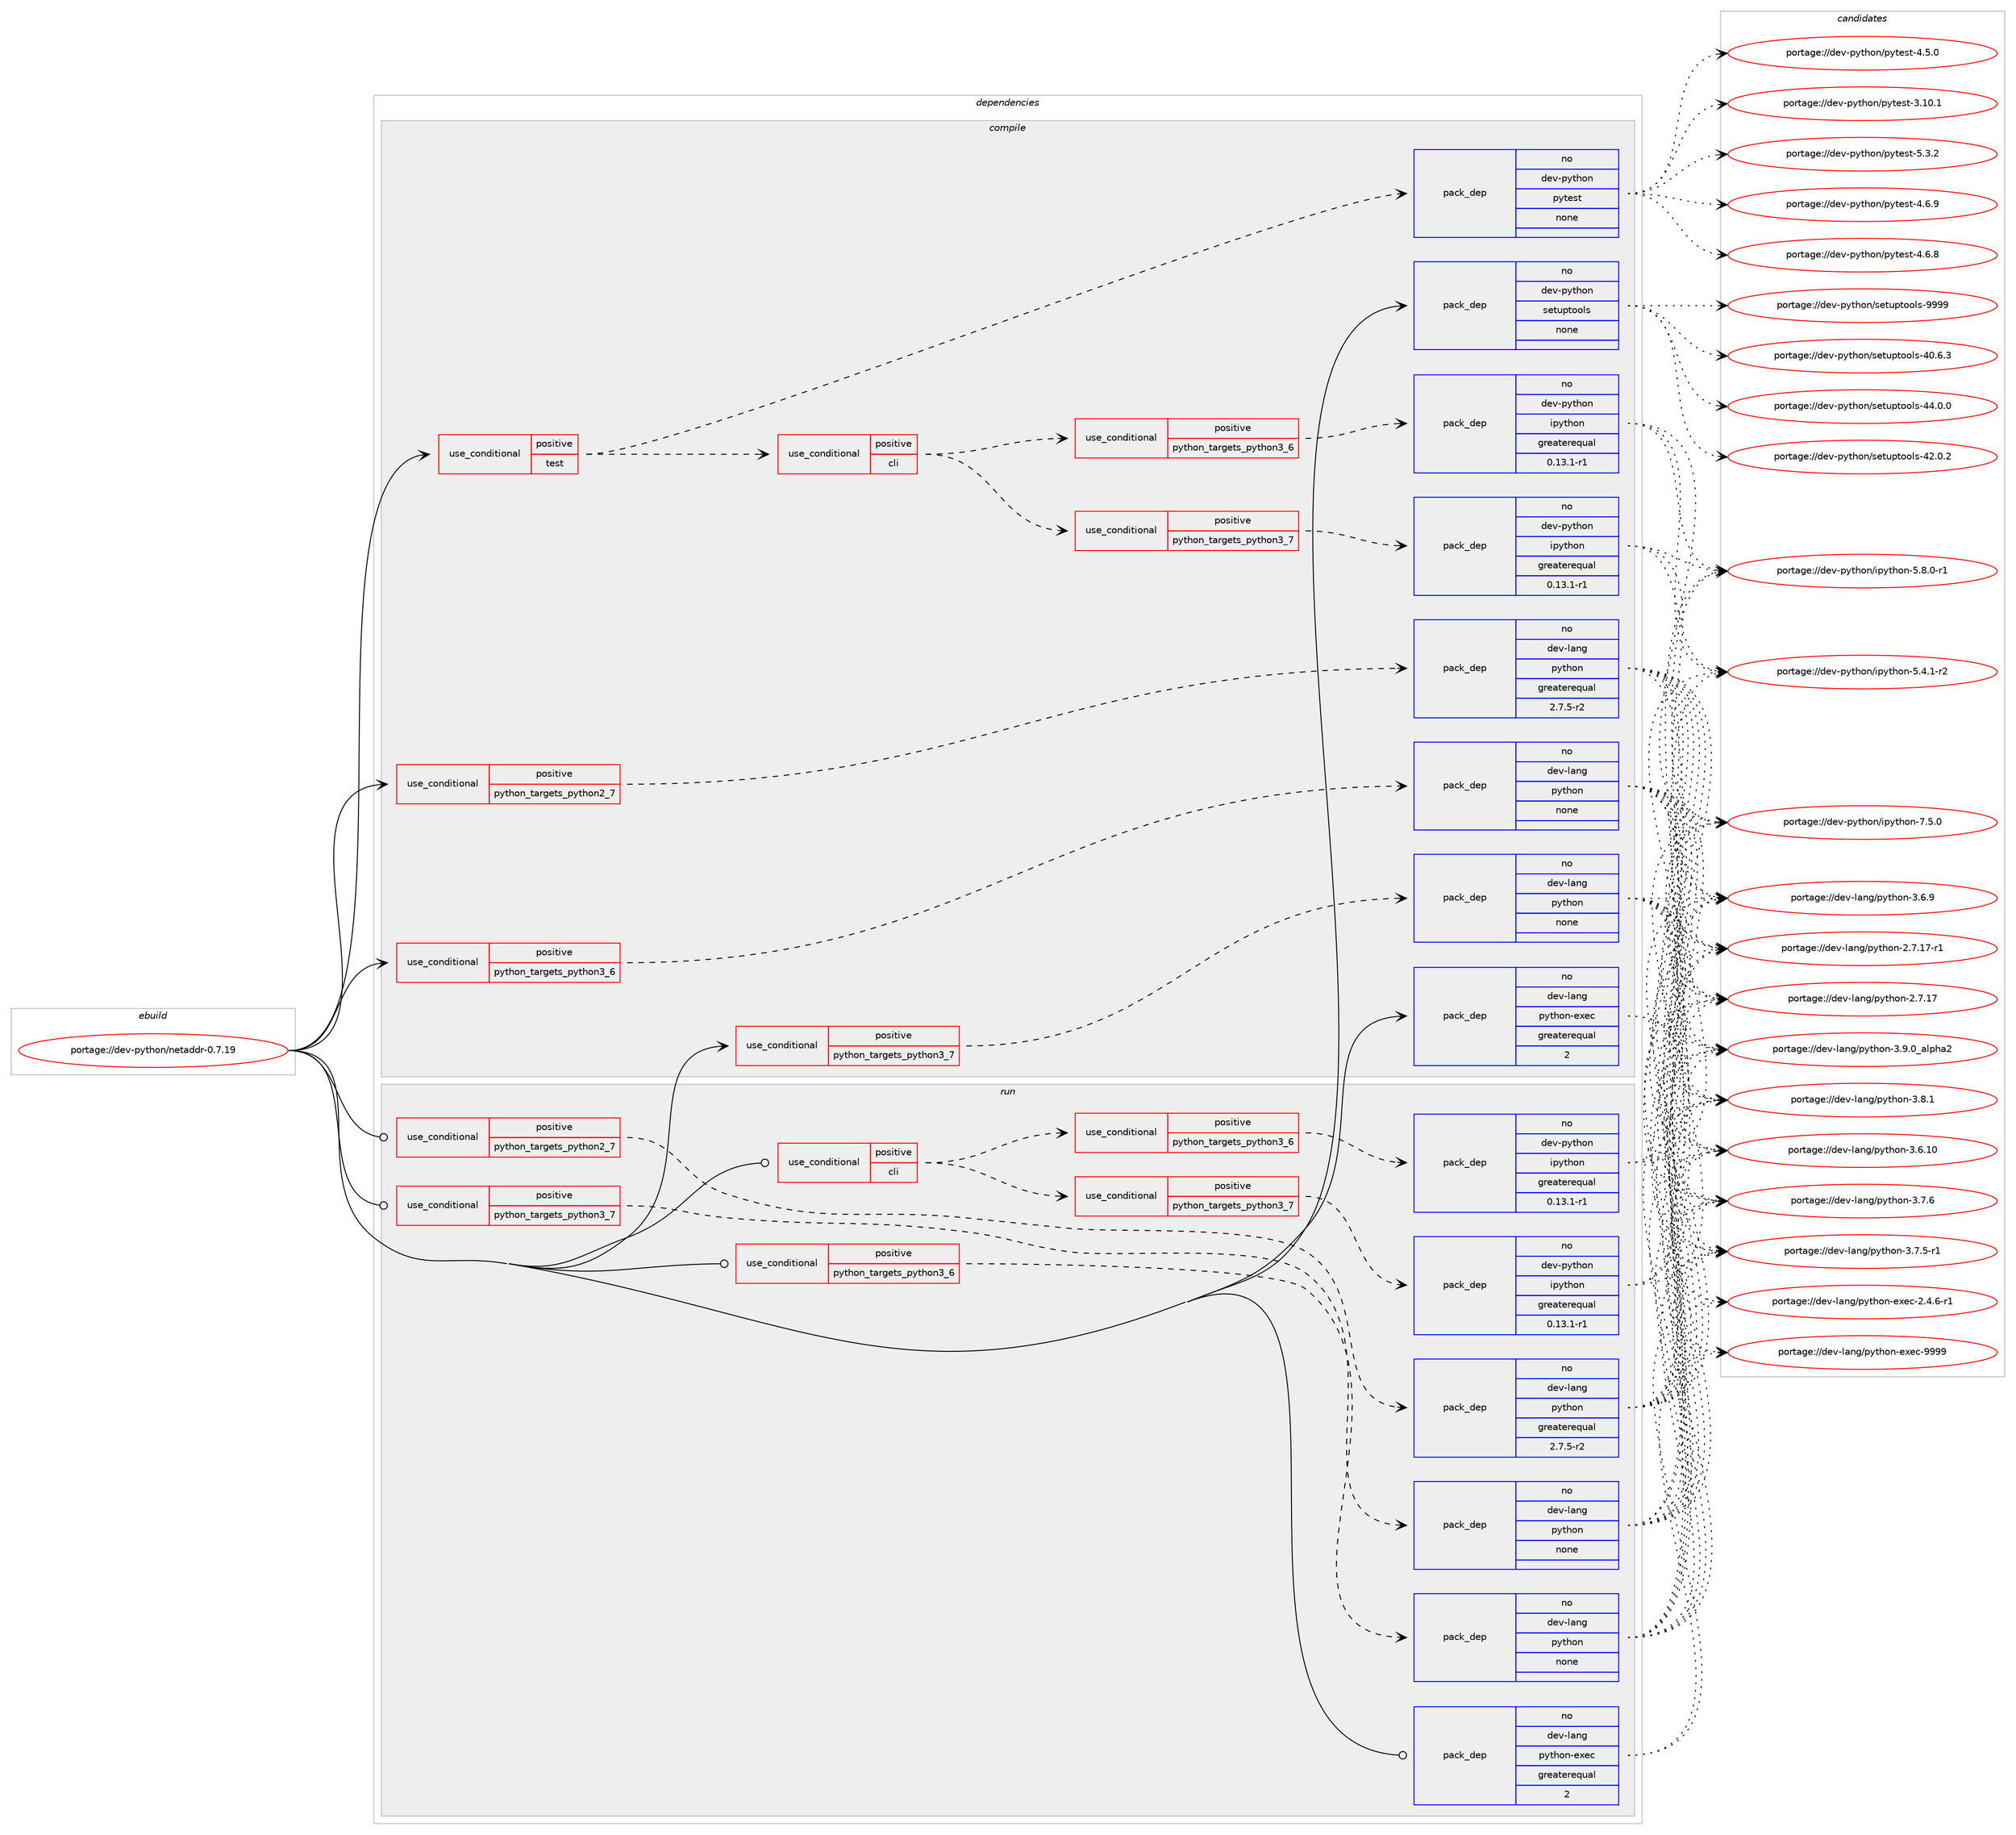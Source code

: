 digraph prolog {

# *************
# Graph options
# *************

newrank=true;
concentrate=true;
compound=true;
graph [rankdir=LR,fontname=Helvetica,fontsize=10,ranksep=1.5];#, ranksep=2.5, nodesep=0.2];
edge  [arrowhead=vee];
node  [fontname=Helvetica,fontsize=10];

# **********
# The ebuild
# **********

subgraph cluster_leftcol {
color=gray;
rank=same;
label=<<i>ebuild</i>>;
id [label="portage://dev-python/netaddr-0.7.19", color=red, width=4, href="../dev-python/netaddr-0.7.19.svg"];
}

# ****************
# The dependencies
# ****************

subgraph cluster_midcol {
color=gray;
label=<<i>dependencies</i>>;
subgraph cluster_compile {
fillcolor="#eeeeee";
style=filled;
label=<<i>compile</i>>;
subgraph cond112407 {
dependency448703 [label=<<TABLE BORDER="0" CELLBORDER="1" CELLSPACING="0" CELLPADDING="4"><TR><TD ROWSPAN="3" CELLPADDING="10">use_conditional</TD></TR><TR><TD>positive</TD></TR><TR><TD>python_targets_python2_7</TD></TR></TABLE>>, shape=none, color=red];
subgraph pack331316 {
dependency448704 [label=<<TABLE BORDER="0" CELLBORDER="1" CELLSPACING="0" CELLPADDING="4" WIDTH="220"><TR><TD ROWSPAN="6" CELLPADDING="30">pack_dep</TD></TR><TR><TD WIDTH="110">no</TD></TR><TR><TD>dev-lang</TD></TR><TR><TD>python</TD></TR><TR><TD>greaterequal</TD></TR><TR><TD>2.7.5-r2</TD></TR></TABLE>>, shape=none, color=blue];
}
dependency448703:e -> dependency448704:w [weight=20,style="dashed",arrowhead="vee"];
}
id:e -> dependency448703:w [weight=20,style="solid",arrowhead="vee"];
subgraph cond112408 {
dependency448705 [label=<<TABLE BORDER="0" CELLBORDER="1" CELLSPACING="0" CELLPADDING="4"><TR><TD ROWSPAN="3" CELLPADDING="10">use_conditional</TD></TR><TR><TD>positive</TD></TR><TR><TD>python_targets_python3_6</TD></TR></TABLE>>, shape=none, color=red];
subgraph pack331317 {
dependency448706 [label=<<TABLE BORDER="0" CELLBORDER="1" CELLSPACING="0" CELLPADDING="4" WIDTH="220"><TR><TD ROWSPAN="6" CELLPADDING="30">pack_dep</TD></TR><TR><TD WIDTH="110">no</TD></TR><TR><TD>dev-lang</TD></TR><TR><TD>python</TD></TR><TR><TD>none</TD></TR><TR><TD></TD></TR></TABLE>>, shape=none, color=blue];
}
dependency448705:e -> dependency448706:w [weight=20,style="dashed",arrowhead="vee"];
}
id:e -> dependency448705:w [weight=20,style="solid",arrowhead="vee"];
subgraph cond112409 {
dependency448707 [label=<<TABLE BORDER="0" CELLBORDER="1" CELLSPACING="0" CELLPADDING="4"><TR><TD ROWSPAN="3" CELLPADDING="10">use_conditional</TD></TR><TR><TD>positive</TD></TR><TR><TD>python_targets_python3_7</TD></TR></TABLE>>, shape=none, color=red];
subgraph pack331318 {
dependency448708 [label=<<TABLE BORDER="0" CELLBORDER="1" CELLSPACING="0" CELLPADDING="4" WIDTH="220"><TR><TD ROWSPAN="6" CELLPADDING="30">pack_dep</TD></TR><TR><TD WIDTH="110">no</TD></TR><TR><TD>dev-lang</TD></TR><TR><TD>python</TD></TR><TR><TD>none</TD></TR><TR><TD></TD></TR></TABLE>>, shape=none, color=blue];
}
dependency448707:e -> dependency448708:w [weight=20,style="dashed",arrowhead="vee"];
}
id:e -> dependency448707:w [weight=20,style="solid",arrowhead="vee"];
subgraph cond112410 {
dependency448709 [label=<<TABLE BORDER="0" CELLBORDER="1" CELLSPACING="0" CELLPADDING="4"><TR><TD ROWSPAN="3" CELLPADDING="10">use_conditional</TD></TR><TR><TD>positive</TD></TR><TR><TD>test</TD></TR></TABLE>>, shape=none, color=red];
subgraph pack331319 {
dependency448710 [label=<<TABLE BORDER="0" CELLBORDER="1" CELLSPACING="0" CELLPADDING="4" WIDTH="220"><TR><TD ROWSPAN="6" CELLPADDING="30">pack_dep</TD></TR><TR><TD WIDTH="110">no</TD></TR><TR><TD>dev-python</TD></TR><TR><TD>pytest</TD></TR><TR><TD>none</TD></TR><TR><TD></TD></TR></TABLE>>, shape=none, color=blue];
}
dependency448709:e -> dependency448710:w [weight=20,style="dashed",arrowhead="vee"];
subgraph cond112411 {
dependency448711 [label=<<TABLE BORDER="0" CELLBORDER="1" CELLSPACING="0" CELLPADDING="4"><TR><TD ROWSPAN="3" CELLPADDING="10">use_conditional</TD></TR><TR><TD>positive</TD></TR><TR><TD>cli</TD></TR></TABLE>>, shape=none, color=red];
subgraph cond112412 {
dependency448712 [label=<<TABLE BORDER="0" CELLBORDER="1" CELLSPACING="0" CELLPADDING="4"><TR><TD ROWSPAN="3" CELLPADDING="10">use_conditional</TD></TR><TR><TD>positive</TD></TR><TR><TD>python_targets_python3_6</TD></TR></TABLE>>, shape=none, color=red];
subgraph pack331320 {
dependency448713 [label=<<TABLE BORDER="0" CELLBORDER="1" CELLSPACING="0" CELLPADDING="4" WIDTH="220"><TR><TD ROWSPAN="6" CELLPADDING="30">pack_dep</TD></TR><TR><TD WIDTH="110">no</TD></TR><TR><TD>dev-python</TD></TR><TR><TD>ipython</TD></TR><TR><TD>greaterequal</TD></TR><TR><TD>0.13.1-r1</TD></TR></TABLE>>, shape=none, color=blue];
}
dependency448712:e -> dependency448713:w [weight=20,style="dashed",arrowhead="vee"];
}
dependency448711:e -> dependency448712:w [weight=20,style="dashed",arrowhead="vee"];
subgraph cond112413 {
dependency448714 [label=<<TABLE BORDER="0" CELLBORDER="1" CELLSPACING="0" CELLPADDING="4"><TR><TD ROWSPAN="3" CELLPADDING="10">use_conditional</TD></TR><TR><TD>positive</TD></TR><TR><TD>python_targets_python3_7</TD></TR></TABLE>>, shape=none, color=red];
subgraph pack331321 {
dependency448715 [label=<<TABLE BORDER="0" CELLBORDER="1" CELLSPACING="0" CELLPADDING="4" WIDTH="220"><TR><TD ROWSPAN="6" CELLPADDING="30">pack_dep</TD></TR><TR><TD WIDTH="110">no</TD></TR><TR><TD>dev-python</TD></TR><TR><TD>ipython</TD></TR><TR><TD>greaterequal</TD></TR><TR><TD>0.13.1-r1</TD></TR></TABLE>>, shape=none, color=blue];
}
dependency448714:e -> dependency448715:w [weight=20,style="dashed",arrowhead="vee"];
}
dependency448711:e -> dependency448714:w [weight=20,style="dashed",arrowhead="vee"];
}
dependency448709:e -> dependency448711:w [weight=20,style="dashed",arrowhead="vee"];
}
id:e -> dependency448709:w [weight=20,style="solid",arrowhead="vee"];
subgraph pack331322 {
dependency448716 [label=<<TABLE BORDER="0" CELLBORDER="1" CELLSPACING="0" CELLPADDING="4" WIDTH="220"><TR><TD ROWSPAN="6" CELLPADDING="30">pack_dep</TD></TR><TR><TD WIDTH="110">no</TD></TR><TR><TD>dev-lang</TD></TR><TR><TD>python-exec</TD></TR><TR><TD>greaterequal</TD></TR><TR><TD>2</TD></TR></TABLE>>, shape=none, color=blue];
}
id:e -> dependency448716:w [weight=20,style="solid",arrowhead="vee"];
subgraph pack331323 {
dependency448717 [label=<<TABLE BORDER="0" CELLBORDER="1" CELLSPACING="0" CELLPADDING="4" WIDTH="220"><TR><TD ROWSPAN="6" CELLPADDING="30">pack_dep</TD></TR><TR><TD WIDTH="110">no</TD></TR><TR><TD>dev-python</TD></TR><TR><TD>setuptools</TD></TR><TR><TD>none</TD></TR><TR><TD></TD></TR></TABLE>>, shape=none, color=blue];
}
id:e -> dependency448717:w [weight=20,style="solid",arrowhead="vee"];
}
subgraph cluster_compileandrun {
fillcolor="#eeeeee";
style=filled;
label=<<i>compile and run</i>>;
}
subgraph cluster_run {
fillcolor="#eeeeee";
style=filled;
label=<<i>run</i>>;
subgraph cond112414 {
dependency448718 [label=<<TABLE BORDER="0" CELLBORDER="1" CELLSPACING="0" CELLPADDING="4"><TR><TD ROWSPAN="3" CELLPADDING="10">use_conditional</TD></TR><TR><TD>positive</TD></TR><TR><TD>cli</TD></TR></TABLE>>, shape=none, color=red];
subgraph cond112415 {
dependency448719 [label=<<TABLE BORDER="0" CELLBORDER="1" CELLSPACING="0" CELLPADDING="4"><TR><TD ROWSPAN="3" CELLPADDING="10">use_conditional</TD></TR><TR><TD>positive</TD></TR><TR><TD>python_targets_python3_6</TD></TR></TABLE>>, shape=none, color=red];
subgraph pack331324 {
dependency448720 [label=<<TABLE BORDER="0" CELLBORDER="1" CELLSPACING="0" CELLPADDING="4" WIDTH="220"><TR><TD ROWSPAN="6" CELLPADDING="30">pack_dep</TD></TR><TR><TD WIDTH="110">no</TD></TR><TR><TD>dev-python</TD></TR><TR><TD>ipython</TD></TR><TR><TD>greaterequal</TD></TR><TR><TD>0.13.1-r1</TD></TR></TABLE>>, shape=none, color=blue];
}
dependency448719:e -> dependency448720:w [weight=20,style="dashed",arrowhead="vee"];
}
dependency448718:e -> dependency448719:w [weight=20,style="dashed",arrowhead="vee"];
subgraph cond112416 {
dependency448721 [label=<<TABLE BORDER="0" CELLBORDER="1" CELLSPACING="0" CELLPADDING="4"><TR><TD ROWSPAN="3" CELLPADDING="10">use_conditional</TD></TR><TR><TD>positive</TD></TR><TR><TD>python_targets_python3_7</TD></TR></TABLE>>, shape=none, color=red];
subgraph pack331325 {
dependency448722 [label=<<TABLE BORDER="0" CELLBORDER="1" CELLSPACING="0" CELLPADDING="4" WIDTH="220"><TR><TD ROWSPAN="6" CELLPADDING="30">pack_dep</TD></TR><TR><TD WIDTH="110">no</TD></TR><TR><TD>dev-python</TD></TR><TR><TD>ipython</TD></TR><TR><TD>greaterequal</TD></TR><TR><TD>0.13.1-r1</TD></TR></TABLE>>, shape=none, color=blue];
}
dependency448721:e -> dependency448722:w [weight=20,style="dashed",arrowhead="vee"];
}
dependency448718:e -> dependency448721:w [weight=20,style="dashed",arrowhead="vee"];
}
id:e -> dependency448718:w [weight=20,style="solid",arrowhead="odot"];
subgraph cond112417 {
dependency448723 [label=<<TABLE BORDER="0" CELLBORDER="1" CELLSPACING="0" CELLPADDING="4"><TR><TD ROWSPAN="3" CELLPADDING="10">use_conditional</TD></TR><TR><TD>positive</TD></TR><TR><TD>python_targets_python2_7</TD></TR></TABLE>>, shape=none, color=red];
subgraph pack331326 {
dependency448724 [label=<<TABLE BORDER="0" CELLBORDER="1" CELLSPACING="0" CELLPADDING="4" WIDTH="220"><TR><TD ROWSPAN="6" CELLPADDING="30">pack_dep</TD></TR><TR><TD WIDTH="110">no</TD></TR><TR><TD>dev-lang</TD></TR><TR><TD>python</TD></TR><TR><TD>greaterequal</TD></TR><TR><TD>2.7.5-r2</TD></TR></TABLE>>, shape=none, color=blue];
}
dependency448723:e -> dependency448724:w [weight=20,style="dashed",arrowhead="vee"];
}
id:e -> dependency448723:w [weight=20,style="solid",arrowhead="odot"];
subgraph cond112418 {
dependency448725 [label=<<TABLE BORDER="0" CELLBORDER="1" CELLSPACING="0" CELLPADDING="4"><TR><TD ROWSPAN="3" CELLPADDING="10">use_conditional</TD></TR><TR><TD>positive</TD></TR><TR><TD>python_targets_python3_6</TD></TR></TABLE>>, shape=none, color=red];
subgraph pack331327 {
dependency448726 [label=<<TABLE BORDER="0" CELLBORDER="1" CELLSPACING="0" CELLPADDING="4" WIDTH="220"><TR><TD ROWSPAN="6" CELLPADDING="30">pack_dep</TD></TR><TR><TD WIDTH="110">no</TD></TR><TR><TD>dev-lang</TD></TR><TR><TD>python</TD></TR><TR><TD>none</TD></TR><TR><TD></TD></TR></TABLE>>, shape=none, color=blue];
}
dependency448725:e -> dependency448726:w [weight=20,style="dashed",arrowhead="vee"];
}
id:e -> dependency448725:w [weight=20,style="solid",arrowhead="odot"];
subgraph cond112419 {
dependency448727 [label=<<TABLE BORDER="0" CELLBORDER="1" CELLSPACING="0" CELLPADDING="4"><TR><TD ROWSPAN="3" CELLPADDING="10">use_conditional</TD></TR><TR><TD>positive</TD></TR><TR><TD>python_targets_python3_7</TD></TR></TABLE>>, shape=none, color=red];
subgraph pack331328 {
dependency448728 [label=<<TABLE BORDER="0" CELLBORDER="1" CELLSPACING="0" CELLPADDING="4" WIDTH="220"><TR><TD ROWSPAN="6" CELLPADDING="30">pack_dep</TD></TR><TR><TD WIDTH="110">no</TD></TR><TR><TD>dev-lang</TD></TR><TR><TD>python</TD></TR><TR><TD>none</TD></TR><TR><TD></TD></TR></TABLE>>, shape=none, color=blue];
}
dependency448727:e -> dependency448728:w [weight=20,style="dashed",arrowhead="vee"];
}
id:e -> dependency448727:w [weight=20,style="solid",arrowhead="odot"];
subgraph pack331329 {
dependency448729 [label=<<TABLE BORDER="0" CELLBORDER="1" CELLSPACING="0" CELLPADDING="4" WIDTH="220"><TR><TD ROWSPAN="6" CELLPADDING="30">pack_dep</TD></TR><TR><TD WIDTH="110">no</TD></TR><TR><TD>dev-lang</TD></TR><TR><TD>python-exec</TD></TR><TR><TD>greaterequal</TD></TR><TR><TD>2</TD></TR></TABLE>>, shape=none, color=blue];
}
id:e -> dependency448729:w [weight=20,style="solid",arrowhead="odot"];
}
}

# **************
# The candidates
# **************

subgraph cluster_choices {
rank=same;
color=gray;
label=<<i>candidates</i>>;

subgraph choice331316 {
color=black;
nodesep=1;
choice10010111845108971101034711212111610411111045514657464895971081121049750 [label="portage://dev-lang/python-3.9.0_alpha2", color=red, width=4,href="../dev-lang/python-3.9.0_alpha2.svg"];
choice100101118451089711010347112121116104111110455146564649 [label="portage://dev-lang/python-3.8.1", color=red, width=4,href="../dev-lang/python-3.8.1.svg"];
choice100101118451089711010347112121116104111110455146554654 [label="portage://dev-lang/python-3.7.6", color=red, width=4,href="../dev-lang/python-3.7.6.svg"];
choice1001011184510897110103471121211161041111104551465546534511449 [label="portage://dev-lang/python-3.7.5-r1", color=red, width=4,href="../dev-lang/python-3.7.5-r1.svg"];
choice100101118451089711010347112121116104111110455146544657 [label="portage://dev-lang/python-3.6.9", color=red, width=4,href="../dev-lang/python-3.6.9.svg"];
choice10010111845108971101034711212111610411111045514654464948 [label="portage://dev-lang/python-3.6.10", color=red, width=4,href="../dev-lang/python-3.6.10.svg"];
choice100101118451089711010347112121116104111110455046554649554511449 [label="portage://dev-lang/python-2.7.17-r1", color=red, width=4,href="../dev-lang/python-2.7.17-r1.svg"];
choice10010111845108971101034711212111610411111045504655464955 [label="portage://dev-lang/python-2.7.17", color=red, width=4,href="../dev-lang/python-2.7.17.svg"];
dependency448704:e -> choice10010111845108971101034711212111610411111045514657464895971081121049750:w [style=dotted,weight="100"];
dependency448704:e -> choice100101118451089711010347112121116104111110455146564649:w [style=dotted,weight="100"];
dependency448704:e -> choice100101118451089711010347112121116104111110455146554654:w [style=dotted,weight="100"];
dependency448704:e -> choice1001011184510897110103471121211161041111104551465546534511449:w [style=dotted,weight="100"];
dependency448704:e -> choice100101118451089711010347112121116104111110455146544657:w [style=dotted,weight="100"];
dependency448704:e -> choice10010111845108971101034711212111610411111045514654464948:w [style=dotted,weight="100"];
dependency448704:e -> choice100101118451089711010347112121116104111110455046554649554511449:w [style=dotted,weight="100"];
dependency448704:e -> choice10010111845108971101034711212111610411111045504655464955:w [style=dotted,weight="100"];
}
subgraph choice331317 {
color=black;
nodesep=1;
choice10010111845108971101034711212111610411111045514657464895971081121049750 [label="portage://dev-lang/python-3.9.0_alpha2", color=red, width=4,href="../dev-lang/python-3.9.0_alpha2.svg"];
choice100101118451089711010347112121116104111110455146564649 [label="portage://dev-lang/python-3.8.1", color=red, width=4,href="../dev-lang/python-3.8.1.svg"];
choice100101118451089711010347112121116104111110455146554654 [label="portage://dev-lang/python-3.7.6", color=red, width=4,href="../dev-lang/python-3.7.6.svg"];
choice1001011184510897110103471121211161041111104551465546534511449 [label="portage://dev-lang/python-3.7.5-r1", color=red, width=4,href="../dev-lang/python-3.7.5-r1.svg"];
choice100101118451089711010347112121116104111110455146544657 [label="portage://dev-lang/python-3.6.9", color=red, width=4,href="../dev-lang/python-3.6.9.svg"];
choice10010111845108971101034711212111610411111045514654464948 [label="portage://dev-lang/python-3.6.10", color=red, width=4,href="../dev-lang/python-3.6.10.svg"];
choice100101118451089711010347112121116104111110455046554649554511449 [label="portage://dev-lang/python-2.7.17-r1", color=red, width=4,href="../dev-lang/python-2.7.17-r1.svg"];
choice10010111845108971101034711212111610411111045504655464955 [label="portage://dev-lang/python-2.7.17", color=red, width=4,href="../dev-lang/python-2.7.17.svg"];
dependency448706:e -> choice10010111845108971101034711212111610411111045514657464895971081121049750:w [style=dotted,weight="100"];
dependency448706:e -> choice100101118451089711010347112121116104111110455146564649:w [style=dotted,weight="100"];
dependency448706:e -> choice100101118451089711010347112121116104111110455146554654:w [style=dotted,weight="100"];
dependency448706:e -> choice1001011184510897110103471121211161041111104551465546534511449:w [style=dotted,weight="100"];
dependency448706:e -> choice100101118451089711010347112121116104111110455146544657:w [style=dotted,weight="100"];
dependency448706:e -> choice10010111845108971101034711212111610411111045514654464948:w [style=dotted,weight="100"];
dependency448706:e -> choice100101118451089711010347112121116104111110455046554649554511449:w [style=dotted,weight="100"];
dependency448706:e -> choice10010111845108971101034711212111610411111045504655464955:w [style=dotted,weight="100"];
}
subgraph choice331318 {
color=black;
nodesep=1;
choice10010111845108971101034711212111610411111045514657464895971081121049750 [label="portage://dev-lang/python-3.9.0_alpha2", color=red, width=4,href="../dev-lang/python-3.9.0_alpha2.svg"];
choice100101118451089711010347112121116104111110455146564649 [label="portage://dev-lang/python-3.8.1", color=red, width=4,href="../dev-lang/python-3.8.1.svg"];
choice100101118451089711010347112121116104111110455146554654 [label="portage://dev-lang/python-3.7.6", color=red, width=4,href="../dev-lang/python-3.7.6.svg"];
choice1001011184510897110103471121211161041111104551465546534511449 [label="portage://dev-lang/python-3.7.5-r1", color=red, width=4,href="../dev-lang/python-3.7.5-r1.svg"];
choice100101118451089711010347112121116104111110455146544657 [label="portage://dev-lang/python-3.6.9", color=red, width=4,href="../dev-lang/python-3.6.9.svg"];
choice10010111845108971101034711212111610411111045514654464948 [label="portage://dev-lang/python-3.6.10", color=red, width=4,href="../dev-lang/python-3.6.10.svg"];
choice100101118451089711010347112121116104111110455046554649554511449 [label="portage://dev-lang/python-2.7.17-r1", color=red, width=4,href="../dev-lang/python-2.7.17-r1.svg"];
choice10010111845108971101034711212111610411111045504655464955 [label="portage://dev-lang/python-2.7.17", color=red, width=4,href="../dev-lang/python-2.7.17.svg"];
dependency448708:e -> choice10010111845108971101034711212111610411111045514657464895971081121049750:w [style=dotted,weight="100"];
dependency448708:e -> choice100101118451089711010347112121116104111110455146564649:w [style=dotted,weight="100"];
dependency448708:e -> choice100101118451089711010347112121116104111110455146554654:w [style=dotted,weight="100"];
dependency448708:e -> choice1001011184510897110103471121211161041111104551465546534511449:w [style=dotted,weight="100"];
dependency448708:e -> choice100101118451089711010347112121116104111110455146544657:w [style=dotted,weight="100"];
dependency448708:e -> choice10010111845108971101034711212111610411111045514654464948:w [style=dotted,weight="100"];
dependency448708:e -> choice100101118451089711010347112121116104111110455046554649554511449:w [style=dotted,weight="100"];
dependency448708:e -> choice10010111845108971101034711212111610411111045504655464955:w [style=dotted,weight="100"];
}
subgraph choice331319 {
color=black;
nodesep=1;
choice1001011184511212111610411111047112121116101115116455346514650 [label="portage://dev-python/pytest-5.3.2", color=red, width=4,href="../dev-python/pytest-5.3.2.svg"];
choice1001011184511212111610411111047112121116101115116455246544657 [label="portage://dev-python/pytest-4.6.9", color=red, width=4,href="../dev-python/pytest-4.6.9.svg"];
choice1001011184511212111610411111047112121116101115116455246544656 [label="portage://dev-python/pytest-4.6.8", color=red, width=4,href="../dev-python/pytest-4.6.8.svg"];
choice1001011184511212111610411111047112121116101115116455246534648 [label="portage://dev-python/pytest-4.5.0", color=red, width=4,href="../dev-python/pytest-4.5.0.svg"];
choice100101118451121211161041111104711212111610111511645514649484649 [label="portage://dev-python/pytest-3.10.1", color=red, width=4,href="../dev-python/pytest-3.10.1.svg"];
dependency448710:e -> choice1001011184511212111610411111047112121116101115116455346514650:w [style=dotted,weight="100"];
dependency448710:e -> choice1001011184511212111610411111047112121116101115116455246544657:w [style=dotted,weight="100"];
dependency448710:e -> choice1001011184511212111610411111047112121116101115116455246544656:w [style=dotted,weight="100"];
dependency448710:e -> choice1001011184511212111610411111047112121116101115116455246534648:w [style=dotted,weight="100"];
dependency448710:e -> choice100101118451121211161041111104711212111610111511645514649484649:w [style=dotted,weight="100"];
}
subgraph choice331320 {
color=black;
nodesep=1;
choice1001011184511212111610411111047105112121116104111110455546534648 [label="portage://dev-python/ipython-7.5.0", color=red, width=4,href="../dev-python/ipython-7.5.0.svg"];
choice10010111845112121116104111110471051121211161041111104553465646484511449 [label="portage://dev-python/ipython-5.8.0-r1", color=red, width=4,href="../dev-python/ipython-5.8.0-r1.svg"];
choice10010111845112121116104111110471051121211161041111104553465246494511450 [label="portage://dev-python/ipython-5.4.1-r2", color=red, width=4,href="../dev-python/ipython-5.4.1-r2.svg"];
dependency448713:e -> choice1001011184511212111610411111047105112121116104111110455546534648:w [style=dotted,weight="100"];
dependency448713:e -> choice10010111845112121116104111110471051121211161041111104553465646484511449:w [style=dotted,weight="100"];
dependency448713:e -> choice10010111845112121116104111110471051121211161041111104553465246494511450:w [style=dotted,weight="100"];
}
subgraph choice331321 {
color=black;
nodesep=1;
choice1001011184511212111610411111047105112121116104111110455546534648 [label="portage://dev-python/ipython-7.5.0", color=red, width=4,href="../dev-python/ipython-7.5.0.svg"];
choice10010111845112121116104111110471051121211161041111104553465646484511449 [label="portage://dev-python/ipython-5.8.0-r1", color=red, width=4,href="../dev-python/ipython-5.8.0-r1.svg"];
choice10010111845112121116104111110471051121211161041111104553465246494511450 [label="portage://dev-python/ipython-5.4.1-r2", color=red, width=4,href="../dev-python/ipython-5.4.1-r2.svg"];
dependency448715:e -> choice1001011184511212111610411111047105112121116104111110455546534648:w [style=dotted,weight="100"];
dependency448715:e -> choice10010111845112121116104111110471051121211161041111104553465646484511449:w [style=dotted,weight="100"];
dependency448715:e -> choice10010111845112121116104111110471051121211161041111104553465246494511450:w [style=dotted,weight="100"];
}
subgraph choice331322 {
color=black;
nodesep=1;
choice10010111845108971101034711212111610411111045101120101994557575757 [label="portage://dev-lang/python-exec-9999", color=red, width=4,href="../dev-lang/python-exec-9999.svg"];
choice10010111845108971101034711212111610411111045101120101994550465246544511449 [label="portage://dev-lang/python-exec-2.4.6-r1", color=red, width=4,href="../dev-lang/python-exec-2.4.6-r1.svg"];
dependency448716:e -> choice10010111845108971101034711212111610411111045101120101994557575757:w [style=dotted,weight="100"];
dependency448716:e -> choice10010111845108971101034711212111610411111045101120101994550465246544511449:w [style=dotted,weight="100"];
}
subgraph choice331323 {
color=black;
nodesep=1;
choice10010111845112121116104111110471151011161171121161111111081154557575757 [label="portage://dev-python/setuptools-9999", color=red, width=4,href="../dev-python/setuptools-9999.svg"];
choice100101118451121211161041111104711510111611711211611111110811545525246484648 [label="portage://dev-python/setuptools-44.0.0", color=red, width=4,href="../dev-python/setuptools-44.0.0.svg"];
choice100101118451121211161041111104711510111611711211611111110811545525046484650 [label="portage://dev-python/setuptools-42.0.2", color=red, width=4,href="../dev-python/setuptools-42.0.2.svg"];
choice100101118451121211161041111104711510111611711211611111110811545524846544651 [label="portage://dev-python/setuptools-40.6.3", color=red, width=4,href="../dev-python/setuptools-40.6.3.svg"];
dependency448717:e -> choice10010111845112121116104111110471151011161171121161111111081154557575757:w [style=dotted,weight="100"];
dependency448717:e -> choice100101118451121211161041111104711510111611711211611111110811545525246484648:w [style=dotted,weight="100"];
dependency448717:e -> choice100101118451121211161041111104711510111611711211611111110811545525046484650:w [style=dotted,weight="100"];
dependency448717:e -> choice100101118451121211161041111104711510111611711211611111110811545524846544651:w [style=dotted,weight="100"];
}
subgraph choice331324 {
color=black;
nodesep=1;
choice1001011184511212111610411111047105112121116104111110455546534648 [label="portage://dev-python/ipython-7.5.0", color=red, width=4,href="../dev-python/ipython-7.5.0.svg"];
choice10010111845112121116104111110471051121211161041111104553465646484511449 [label="portage://dev-python/ipython-5.8.0-r1", color=red, width=4,href="../dev-python/ipython-5.8.0-r1.svg"];
choice10010111845112121116104111110471051121211161041111104553465246494511450 [label="portage://dev-python/ipython-5.4.1-r2", color=red, width=4,href="../dev-python/ipython-5.4.1-r2.svg"];
dependency448720:e -> choice1001011184511212111610411111047105112121116104111110455546534648:w [style=dotted,weight="100"];
dependency448720:e -> choice10010111845112121116104111110471051121211161041111104553465646484511449:w [style=dotted,weight="100"];
dependency448720:e -> choice10010111845112121116104111110471051121211161041111104553465246494511450:w [style=dotted,weight="100"];
}
subgraph choice331325 {
color=black;
nodesep=1;
choice1001011184511212111610411111047105112121116104111110455546534648 [label="portage://dev-python/ipython-7.5.0", color=red, width=4,href="../dev-python/ipython-7.5.0.svg"];
choice10010111845112121116104111110471051121211161041111104553465646484511449 [label="portage://dev-python/ipython-5.8.0-r1", color=red, width=4,href="../dev-python/ipython-5.8.0-r1.svg"];
choice10010111845112121116104111110471051121211161041111104553465246494511450 [label="portage://dev-python/ipython-5.4.1-r2", color=red, width=4,href="../dev-python/ipython-5.4.1-r2.svg"];
dependency448722:e -> choice1001011184511212111610411111047105112121116104111110455546534648:w [style=dotted,weight="100"];
dependency448722:e -> choice10010111845112121116104111110471051121211161041111104553465646484511449:w [style=dotted,weight="100"];
dependency448722:e -> choice10010111845112121116104111110471051121211161041111104553465246494511450:w [style=dotted,weight="100"];
}
subgraph choice331326 {
color=black;
nodesep=1;
choice10010111845108971101034711212111610411111045514657464895971081121049750 [label="portage://dev-lang/python-3.9.0_alpha2", color=red, width=4,href="../dev-lang/python-3.9.0_alpha2.svg"];
choice100101118451089711010347112121116104111110455146564649 [label="portage://dev-lang/python-3.8.1", color=red, width=4,href="../dev-lang/python-3.8.1.svg"];
choice100101118451089711010347112121116104111110455146554654 [label="portage://dev-lang/python-3.7.6", color=red, width=4,href="../dev-lang/python-3.7.6.svg"];
choice1001011184510897110103471121211161041111104551465546534511449 [label="portage://dev-lang/python-3.7.5-r1", color=red, width=4,href="../dev-lang/python-3.7.5-r1.svg"];
choice100101118451089711010347112121116104111110455146544657 [label="portage://dev-lang/python-3.6.9", color=red, width=4,href="../dev-lang/python-3.6.9.svg"];
choice10010111845108971101034711212111610411111045514654464948 [label="portage://dev-lang/python-3.6.10", color=red, width=4,href="../dev-lang/python-3.6.10.svg"];
choice100101118451089711010347112121116104111110455046554649554511449 [label="portage://dev-lang/python-2.7.17-r1", color=red, width=4,href="../dev-lang/python-2.7.17-r1.svg"];
choice10010111845108971101034711212111610411111045504655464955 [label="portage://dev-lang/python-2.7.17", color=red, width=4,href="../dev-lang/python-2.7.17.svg"];
dependency448724:e -> choice10010111845108971101034711212111610411111045514657464895971081121049750:w [style=dotted,weight="100"];
dependency448724:e -> choice100101118451089711010347112121116104111110455146564649:w [style=dotted,weight="100"];
dependency448724:e -> choice100101118451089711010347112121116104111110455146554654:w [style=dotted,weight="100"];
dependency448724:e -> choice1001011184510897110103471121211161041111104551465546534511449:w [style=dotted,weight="100"];
dependency448724:e -> choice100101118451089711010347112121116104111110455146544657:w [style=dotted,weight="100"];
dependency448724:e -> choice10010111845108971101034711212111610411111045514654464948:w [style=dotted,weight="100"];
dependency448724:e -> choice100101118451089711010347112121116104111110455046554649554511449:w [style=dotted,weight="100"];
dependency448724:e -> choice10010111845108971101034711212111610411111045504655464955:w [style=dotted,weight="100"];
}
subgraph choice331327 {
color=black;
nodesep=1;
choice10010111845108971101034711212111610411111045514657464895971081121049750 [label="portage://dev-lang/python-3.9.0_alpha2", color=red, width=4,href="../dev-lang/python-3.9.0_alpha2.svg"];
choice100101118451089711010347112121116104111110455146564649 [label="portage://dev-lang/python-3.8.1", color=red, width=4,href="../dev-lang/python-3.8.1.svg"];
choice100101118451089711010347112121116104111110455146554654 [label="portage://dev-lang/python-3.7.6", color=red, width=4,href="../dev-lang/python-3.7.6.svg"];
choice1001011184510897110103471121211161041111104551465546534511449 [label="portage://dev-lang/python-3.7.5-r1", color=red, width=4,href="../dev-lang/python-3.7.5-r1.svg"];
choice100101118451089711010347112121116104111110455146544657 [label="portage://dev-lang/python-3.6.9", color=red, width=4,href="../dev-lang/python-3.6.9.svg"];
choice10010111845108971101034711212111610411111045514654464948 [label="portage://dev-lang/python-3.6.10", color=red, width=4,href="../dev-lang/python-3.6.10.svg"];
choice100101118451089711010347112121116104111110455046554649554511449 [label="portage://dev-lang/python-2.7.17-r1", color=red, width=4,href="../dev-lang/python-2.7.17-r1.svg"];
choice10010111845108971101034711212111610411111045504655464955 [label="portage://dev-lang/python-2.7.17", color=red, width=4,href="../dev-lang/python-2.7.17.svg"];
dependency448726:e -> choice10010111845108971101034711212111610411111045514657464895971081121049750:w [style=dotted,weight="100"];
dependency448726:e -> choice100101118451089711010347112121116104111110455146564649:w [style=dotted,weight="100"];
dependency448726:e -> choice100101118451089711010347112121116104111110455146554654:w [style=dotted,weight="100"];
dependency448726:e -> choice1001011184510897110103471121211161041111104551465546534511449:w [style=dotted,weight="100"];
dependency448726:e -> choice100101118451089711010347112121116104111110455146544657:w [style=dotted,weight="100"];
dependency448726:e -> choice10010111845108971101034711212111610411111045514654464948:w [style=dotted,weight="100"];
dependency448726:e -> choice100101118451089711010347112121116104111110455046554649554511449:w [style=dotted,weight="100"];
dependency448726:e -> choice10010111845108971101034711212111610411111045504655464955:w [style=dotted,weight="100"];
}
subgraph choice331328 {
color=black;
nodesep=1;
choice10010111845108971101034711212111610411111045514657464895971081121049750 [label="portage://dev-lang/python-3.9.0_alpha2", color=red, width=4,href="../dev-lang/python-3.9.0_alpha2.svg"];
choice100101118451089711010347112121116104111110455146564649 [label="portage://dev-lang/python-3.8.1", color=red, width=4,href="../dev-lang/python-3.8.1.svg"];
choice100101118451089711010347112121116104111110455146554654 [label="portage://dev-lang/python-3.7.6", color=red, width=4,href="../dev-lang/python-3.7.6.svg"];
choice1001011184510897110103471121211161041111104551465546534511449 [label="portage://dev-lang/python-3.7.5-r1", color=red, width=4,href="../dev-lang/python-3.7.5-r1.svg"];
choice100101118451089711010347112121116104111110455146544657 [label="portage://dev-lang/python-3.6.9", color=red, width=4,href="../dev-lang/python-3.6.9.svg"];
choice10010111845108971101034711212111610411111045514654464948 [label="portage://dev-lang/python-3.6.10", color=red, width=4,href="../dev-lang/python-3.6.10.svg"];
choice100101118451089711010347112121116104111110455046554649554511449 [label="portage://dev-lang/python-2.7.17-r1", color=red, width=4,href="../dev-lang/python-2.7.17-r1.svg"];
choice10010111845108971101034711212111610411111045504655464955 [label="portage://dev-lang/python-2.7.17", color=red, width=4,href="../dev-lang/python-2.7.17.svg"];
dependency448728:e -> choice10010111845108971101034711212111610411111045514657464895971081121049750:w [style=dotted,weight="100"];
dependency448728:e -> choice100101118451089711010347112121116104111110455146564649:w [style=dotted,weight="100"];
dependency448728:e -> choice100101118451089711010347112121116104111110455146554654:w [style=dotted,weight="100"];
dependency448728:e -> choice1001011184510897110103471121211161041111104551465546534511449:w [style=dotted,weight="100"];
dependency448728:e -> choice100101118451089711010347112121116104111110455146544657:w [style=dotted,weight="100"];
dependency448728:e -> choice10010111845108971101034711212111610411111045514654464948:w [style=dotted,weight="100"];
dependency448728:e -> choice100101118451089711010347112121116104111110455046554649554511449:w [style=dotted,weight="100"];
dependency448728:e -> choice10010111845108971101034711212111610411111045504655464955:w [style=dotted,weight="100"];
}
subgraph choice331329 {
color=black;
nodesep=1;
choice10010111845108971101034711212111610411111045101120101994557575757 [label="portage://dev-lang/python-exec-9999", color=red, width=4,href="../dev-lang/python-exec-9999.svg"];
choice10010111845108971101034711212111610411111045101120101994550465246544511449 [label="portage://dev-lang/python-exec-2.4.6-r1", color=red, width=4,href="../dev-lang/python-exec-2.4.6-r1.svg"];
dependency448729:e -> choice10010111845108971101034711212111610411111045101120101994557575757:w [style=dotted,weight="100"];
dependency448729:e -> choice10010111845108971101034711212111610411111045101120101994550465246544511449:w [style=dotted,weight="100"];
}
}

}
